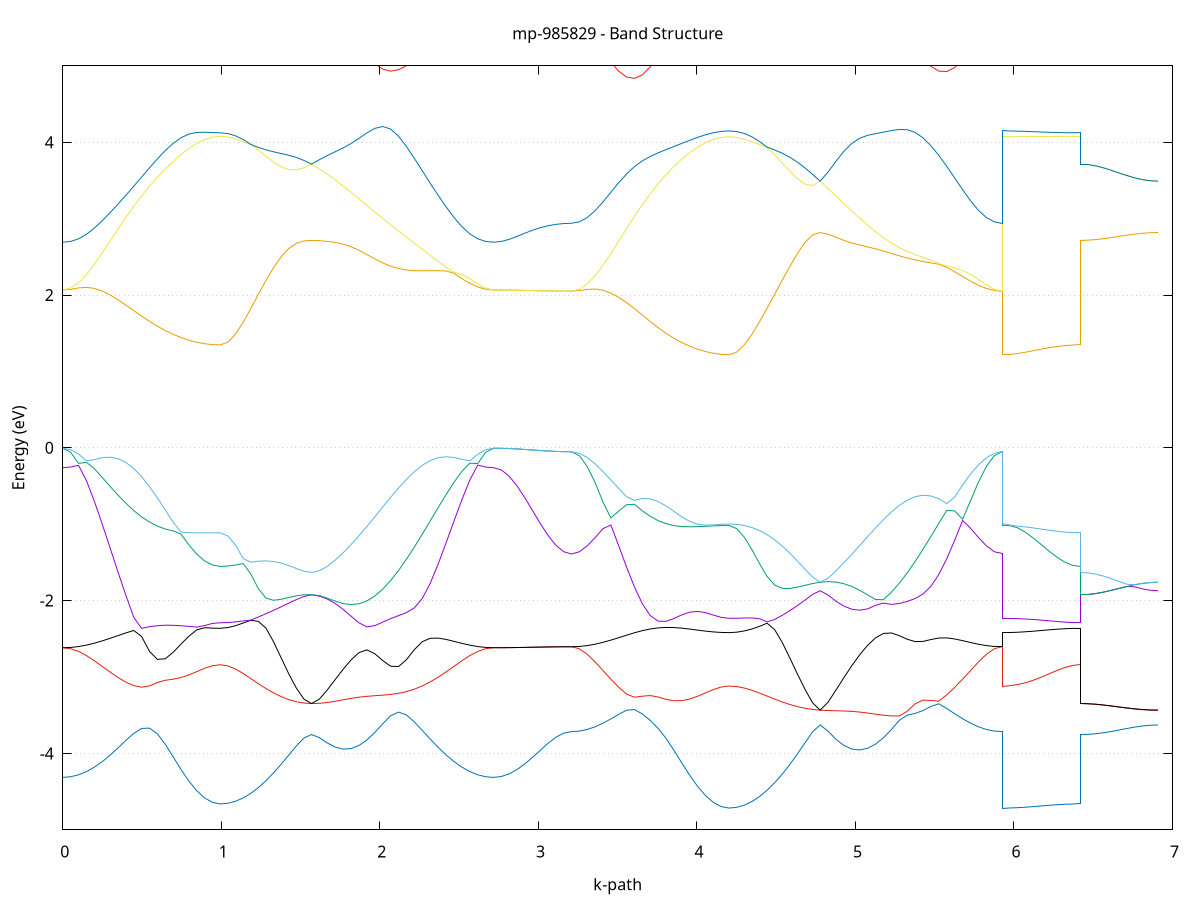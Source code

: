 set title 'mp-985829 - Band Structure'
set xlabel 'k-path'
set ylabel 'Energy (eV)'
set grid y
set yrange [-5:5]
set terminal png size 800,600
set output 'mp-985829_bands_gnuplot.png'
plot '-' using 1:2 with lines notitle, '-' using 1:2 with lines notitle, '-' using 1:2 with lines notitle, '-' using 1:2 with lines notitle, '-' using 1:2 with lines notitle, '-' using 1:2 with lines notitle, '-' using 1:2 with lines notitle, '-' using 1:2 with lines notitle, '-' using 1:2 with lines notitle, '-' using 1:2 with lines notitle, '-' using 1:2 with lines notitle, '-' using 1:2 with lines notitle, '-' using 1:2 with lines notitle, '-' using 1:2 with lines notitle, '-' using 1:2 with lines notitle, '-' using 1:2 with lines notitle, '-' using 1:2 with lines notitle, '-' using 1:2 with lines notitle, '-' using 1:2 with lines notitle, '-' using 1:2 with lines notitle
0.000000 -30.585788
0.049726 -30.585588
0.099453 -30.584888
0.149179 -30.583788
0.198906 -30.582388
0.248632 -30.580588
0.298359 -30.578388
0.348085 -30.576088
0.397812 -30.573588
0.447538 -30.571088
0.497265 -30.570288
0.546991 -30.581288
0.596718 -30.594888
0.646444 -30.607888
0.696171 -30.619988
0.745897 -30.630688
0.795624 -30.639888
0.845350 -30.647188
0.895077 -30.652588
0.944803 -30.655888
0.994530 -30.656988
0.994530 -30.656988
1.042379 -30.656488
1.090228 -30.655088
1.138078 -30.652888
1.185927 -30.649788
1.233776 -30.645788
1.281625 -30.641088
1.329474 -30.635688
1.377324 -30.629588
1.425173 -30.622988
1.473022 -30.615888
1.520871 -30.608288
1.568721 -30.600488
1.568721 -30.600488
1.618650 -30.608188
1.668580 -30.614488
1.718510 -30.619088
1.768440 -30.621788
1.818369 -30.622588
1.868299 -30.621288
1.918229 -30.617888
1.968158 -30.612488
2.018088 -30.605288
2.068018 -30.596288
2.117948 -30.585888
2.167877 -30.574288
2.217807 -30.567788
2.267737 -30.570588
2.317667 -30.573388
2.367596 -30.575988
2.417526 -30.578388
2.467456 -30.580488
2.517385 -30.582388
2.567315 -30.583788
2.617245 -30.584888
2.667175 -30.585588
2.717104 -30.585788
2.717104 -30.585788
2.766259 -30.585788
2.815413 -30.585788
2.864567 -30.585788
2.913721 -30.585788
2.962876 -30.585788
3.012030 -30.585788
3.061184 -30.585788
3.110338 -30.585788
3.159493 -30.585788
3.208647 -30.585788
3.208647 -30.585788
3.258373 -30.585588
3.308100 -30.584988
3.357826 -30.583888
3.407553 -30.582388
3.457279 -30.580588
3.507006 -30.578488
3.556732 -30.576088
3.606459 -30.573588
3.656185 -30.571088
3.705912 -30.570288
3.755638 -30.581288
3.805365 -30.594888
3.855091 -30.607888
3.904818 -30.619988
3.954544 -30.630688
4.004271 -30.639888
4.053997 -30.647188
4.103724 -30.652588
4.153450 -30.655888
4.203177 -30.656888
4.203177 -30.656888
4.251026 -30.656488
4.298875 -30.655088
4.346724 -30.652888
4.394574 -30.649788
4.442423 -30.645788
4.490272 -30.641088
4.538121 -30.635688
4.585971 -30.629588
4.633820 -30.622988
4.681669 -30.615888
4.729518 -30.608288
4.777368 -30.600488
4.777368 -30.600488
4.827297 -30.608188
4.877227 -30.614488
4.927157 -30.619088
4.977086 -30.621788
5.027016 -30.622588
5.076946 -30.621288
5.126876 -30.617888
5.176805 -30.612488
5.226735 -30.605188
5.276665 -30.596288
5.326595 -30.585888
5.376524 -30.574288
5.426454 -30.567888
5.476384 -30.570688
5.526313 -30.573388
5.576243 -30.575988
5.626173 -30.578388
5.676103 -30.580588
5.726032 -30.582388
5.775962 -30.583888
5.825892 -30.584988
5.875821 -30.585588
5.925751 -30.585788
5.925751 -30.656888
5.974905 -30.656988
6.024060 -30.656988
6.073214 -30.656988
6.122368 -30.656988
6.171522 -30.656988
6.220677 -30.656988
6.269831 -30.656988
6.318985 -30.656988
6.368140 -30.656988
6.417294 -30.656988
6.417294 -30.600488
6.466448 -30.600488
6.515602 -30.600488
6.564757 -30.600488
6.613911 -30.600488
6.663065 -30.600488
6.712219 -30.600488
6.761374 -30.600488
6.810528 -30.600488
6.859682 -30.600488
6.908836 -30.600488
e
0.000000 -30.473688
0.049726 -30.474888
0.099453 -30.478288
0.149179 -30.483888
0.198906 -30.491588
0.248632 -30.500988
0.298359 -30.512088
0.348085 -30.524488
0.397812 -30.537788
0.447538 -30.551588
0.497265 -30.563888
0.546991 -30.564288
0.596718 -30.561888
0.646444 -30.559288
0.696171 -30.556988
0.745897 -30.554788
0.795624 -30.552988
0.845350 -30.551588
0.895077 -30.550488
0.944803 -30.549788
0.994530 -30.549588
0.994530 -30.549588
1.042379 -30.549488
1.090228 -30.549288
1.138078 -30.549088
1.185927 -30.548688
1.233776 -30.548188
1.281625 -30.547688
1.329474 -30.553788
1.377324 -30.563388
1.425173 -30.573188
1.473022 -30.582788
1.520871 -30.592088
1.568721 -30.600488
1.568721 -30.600488
1.618650 -30.592088
1.668580 -30.583488
1.718510 -30.574888
1.768440 -30.566388
1.818369 -30.558388
1.868299 -30.552988
1.918229 -30.553188
1.968158 -30.554888
2.018088 -30.557088
2.068018 -30.559588
2.117948 -30.562188
2.167877 -30.564988
2.217807 -30.561888
2.267737 -30.549088
2.317667 -30.536188
2.367596 -30.523588
2.417526 -30.511688
2.467456 -30.500888
2.517385 -30.491588
2.567315 -30.483988
2.617245 -30.478288
2.667175 -30.474888
2.717104 -30.473688
2.717104 -30.473688
2.766259 -30.473688
2.815413 -30.473688
2.864567 -30.473688
2.913721 -30.473688
2.962876 -30.473688
3.012030 -30.473688
3.061184 -30.473688
3.110338 -30.473688
3.159493 -30.473688
3.208647 -30.473688
3.208647 -30.473688
3.258373 -30.474888
3.308100 -30.478288
3.357826 -30.483888
3.407553 -30.491588
3.457279 -30.500988
3.507006 -30.512088
3.556732 -30.524488
3.606459 -30.537788
3.656185 -30.551588
3.705912 -30.563888
3.755638 -30.564288
3.805365 -30.561888
3.855091 -30.559388
3.904818 -30.556988
3.954544 -30.554888
4.004271 -30.553088
4.053997 -30.551588
4.103724 -30.550488
4.153450 -30.549788
4.203177 -30.549588
4.203177 -30.549588
4.251026 -30.549588
4.298875 -30.549388
4.346724 -30.549088
4.394574 -30.548688
4.442423 -30.548188
4.490272 -30.547688
4.538121 -30.553788
4.585971 -30.563388
4.633820 -30.573188
4.681669 -30.582788
4.729518 -30.591988
4.777368 -30.600488
4.777368 -30.600488
4.827297 -30.592088
4.877227 -30.583488
4.927157 -30.574888
4.977086 -30.566388
5.027016 -30.558288
5.076946 -30.552988
5.126876 -30.553188
5.176805 -30.554888
5.226735 -30.557088
5.276665 -30.559588
5.326595 -30.562288
5.376524 -30.564988
5.426454 -30.561888
5.476384 -30.549088
5.526313 -30.536188
5.576243 -30.523588
5.626173 -30.511688
5.676103 -30.500888
5.726032 -30.491588
5.775962 -30.483988
5.825892 -30.478288
5.875821 -30.474888
5.925751 -30.473688
5.925751 -30.549588
5.974905 -30.549588
6.024060 -30.549588
6.073214 -30.549588
6.122368 -30.549588
6.171522 -30.549588
6.220677 -30.549588
6.269831 -30.549588
6.318985 -30.549588
6.368140 -30.549588
6.417294 -30.549588
6.417294 -30.600488
6.466448 -30.600488
6.515602 -30.600488
6.564757 -30.600488
6.613911 -30.600488
6.663065 -30.600488
6.712219 -30.600488
6.761374 -30.600488
6.810528 -30.600488
6.859682 -30.600488
6.908836 -30.600488
e
0.000000 -30.473688
0.049726 -30.473988
0.099453 -30.474788
0.149179 -30.475988
0.198906 -30.477688
0.248632 -30.479888
0.298359 -30.482388
0.348085 -30.485188
0.397812 -30.488188
0.447538 -30.491388
0.497265 -30.494688
0.546991 -30.497888
0.596718 -30.501088
0.646444 -30.504188
0.696171 -30.506888
0.745897 -30.509388
0.795624 -30.511488
0.845350 -30.513288
0.895077 -30.514488
0.944803 -30.515288
0.994530 -30.515488
0.994530 -30.515488
1.042379 -30.516388
1.090228 -30.519088
1.138078 -30.523388
1.185927 -30.529188
1.233776 -30.536388
1.281625 -30.544688
1.329474 -30.547188
1.377324 -30.546588
1.425173 -30.546188
1.473022 -30.545788
1.520871 -30.545588
1.568721 -30.545488
1.568721 -30.545488
1.618650 -30.545588
1.668580 -30.545888
1.718510 -30.546488
1.768440 -30.547188
1.818369 -30.547988
1.868299 -30.546488
1.918229 -30.539988
1.968158 -30.532588
2.018088 -30.525188
2.068018 -30.518288
2.117948 -30.511788
2.167877 -30.505688
2.217807 -30.500188
2.267737 -30.495088
2.317667 -30.490588
2.367596 -30.486588
2.417526 -30.483188
2.467456 -30.480288
2.517385 -30.477888
2.567315 -30.476088
2.617245 -30.474788
2.667175 -30.473988
2.717104 -30.473688
2.717104 -30.473688
2.766259 -30.473688
2.815413 -30.473688
2.864567 -30.473688
2.913721 -30.473688
2.962876 -30.473688
3.012030 -30.473688
3.061184 -30.473688
3.110338 -30.473688
3.159493 -30.473688
3.208647 -30.473688
3.208647 -30.473688
3.258373 -30.473988
3.308100 -30.474788
3.357826 -30.475988
3.407553 -30.477688
3.457279 -30.479888
3.507006 -30.482388
3.556732 -30.485188
3.606459 -30.488188
3.656185 -30.491388
3.705912 -30.494688
3.755638 -30.497888
3.805365 -30.501088
3.855091 -30.504188
3.904818 -30.506888
3.954544 -30.509388
4.004271 -30.511488
4.053997 -30.513288
4.103724 -30.514488
4.153450 -30.515288
4.203177 -30.515488
4.203177 -30.515488
4.251026 -30.516388
4.298875 -30.519088
4.346724 -30.523388
4.394574 -30.529188
4.442423 -30.536388
4.490272 -30.544688
4.538121 -30.547188
4.585971 -30.546688
4.633820 -30.546188
4.681669 -30.545788
4.729518 -30.545588
4.777368 -30.545488
4.777368 -30.545488
4.827297 -30.545588
4.877227 -30.545888
4.927157 -30.546488
4.977086 -30.547288
5.027016 -30.547988
5.076946 -30.546488
5.126876 -30.539988
5.176805 -30.532488
5.226735 -30.525188
5.276665 -30.518288
5.326595 -30.511788
5.376524 -30.505688
5.426454 -30.500188
5.476384 -30.495088
5.526313 -30.490588
5.576243 -30.486588
5.626173 -30.483188
5.676103 -30.480288
5.726032 -30.477888
5.775962 -30.476088
5.825892 -30.474788
5.875821 -30.473988
5.925751 -30.473688
5.925751 -30.515488
5.974905 -30.515488
6.024060 -30.515488
6.073214 -30.515488
6.122368 -30.515488
6.171522 -30.515488
6.220677 -30.515488
6.269831 -30.515488
6.318985 -30.515488
6.368140 -30.515488
6.417294 -30.515488
6.417294 -30.545488
6.466448 -30.545488
6.515602 -30.545488
6.564757 -30.545488
6.613911 -30.545488
6.663065 -30.545488
6.712219 -30.545488
6.761374 -30.545488
6.810528 -30.545488
6.859682 -30.545488
6.908836 -30.545488
e
0.000000 -12.822488
0.049726 -12.815288
0.099453 -12.793888
0.149179 -12.758588
0.198906 -12.709988
0.248632 -12.648788
0.298359 -12.576288
0.348085 -12.493588
0.397812 -12.402588
0.447538 -12.305088
0.497265 -12.203688
0.546991 -12.101288
0.596718 -12.001688
0.646444 -11.909288
0.696171 -11.829188
0.745897 -11.765688
0.795624 -11.720588
0.845350 -11.691788
0.895077 -11.675188
0.944803 -11.666788
0.994530 -11.664188
0.994530 -11.664188
1.042379 -11.660488
1.090228 -11.649288
1.138078 -11.631288
1.185927 -11.606888
1.233776 -11.577288
1.281625 -11.543688
1.329474 -11.507588
1.377324 -11.470688
1.425173 -11.434988
1.473022 -11.402688
1.520871 -11.375788
1.568721 -11.356488
1.568721 -11.356488
1.618650 -11.371288
1.668580 -11.384788
1.718510 -11.396488
1.768440 -11.406088
1.818369 -11.446088
1.868299 -11.508088
1.918229 -11.583388
1.968158 -11.670188
2.018088 -11.766388
2.068018 -11.869388
2.117948 -11.976588
2.167877 -12.085388
2.217807 -12.193488
2.267737 -12.298388
2.317667 -12.397988
2.367596 -12.490488
2.417526 -12.574088
2.467456 -12.647388
2.517385 -12.709088
2.567315 -12.758088
2.617245 -12.793688
2.667175 -12.815288
2.717104 -12.822488
2.717104 -12.822488
2.766259 -12.820488
2.815413 -12.814688
2.864567 -12.805588
2.913721 -12.793688
2.962876 -12.780288
3.012030 -12.766388
3.061184 -12.753488
3.110338 -12.742988
3.159493 -12.736088
3.208647 -12.733688
3.208647 -12.733688
3.258373 -12.726588
3.308100 -12.705288
3.357826 -12.670188
3.407553 -12.621888
3.457279 -12.561188
3.507006 -12.489388
3.556732 -12.407888
3.606459 -12.318388
3.656185 -12.223288
3.705912 -12.125488
3.755638 -12.028688
3.805365 -11.937788
3.855091 -11.858588
3.904818 -11.796288
3.954544 -11.753088
4.004271 -11.725888
4.053997 -11.710088
4.103724 -11.701288
4.153450 -11.696988
4.203177 -11.695688
4.203177 -11.695688
4.251026 -11.691688
4.298875 -11.680188
4.346724 -11.661288
4.394574 -11.635788
4.442423 -11.604688
4.490272 -11.569088
4.538121 -11.530488
4.585971 -11.490488
4.633820 -11.451088
4.681669 -11.414288
4.729518 -11.382188
4.777368 -11.357088
4.777368 -11.357088
4.827297 -11.378488
4.877227 -11.398888
4.927157 -11.417788
4.977086 -11.434888
5.027016 -11.449988
5.076946 -11.462888
5.126876 -11.530788
5.176805 -11.610988
5.226735 -11.701288
5.276665 -11.799188
5.326595 -11.902188
5.376524 -12.007588
5.426454 -12.112788
5.476384 -12.215488
5.526313 -12.313388
5.576243 -12.404588
5.626173 -12.487188
5.676103 -12.559788
5.726032 -12.620888
5.775962 -12.669588
5.825892 -12.704988
5.875821 -12.726488
5.925751 -12.733688
5.925751 -11.695688
5.974905 -11.694888
6.024060 -11.692888
6.073214 -11.689588
6.122368 -11.685388
6.171522 -11.680588
6.220677 -11.675688
6.269831 -11.671188
6.318985 -11.667488
6.368140 -11.665088
6.417294 -11.664188
6.417294 -11.356488
6.466448 -11.356488
6.515602 -11.356588
6.564757 -11.356588
6.613911 -11.356688
6.663065 -11.356788
6.712219 -11.356888
6.761374 -11.356988
6.810528 -11.357088
6.859682 -11.357088
6.908836 -11.357088
e
0.000000 -11.327688
0.049726 -11.328488
0.099453 -11.330988
0.149179 -11.335088
0.198906 -11.340588
0.248632 -11.347388
0.298359 -11.355188
0.348085 -11.363688
0.397812 -11.372388
0.447538 -11.380688
0.497265 -11.387788
0.546991 -11.392588
0.596718 -11.393588
0.646444 -11.388688
0.696171 -11.375588
0.745897 -11.352688
0.795624 -11.321488
0.845350 -11.286888
0.895077 -11.255988
0.944803 -11.234788
0.994530 -11.227388
0.994530 -11.227388
1.042379 -11.228488
1.090228 -11.232088
1.138078 -11.237988
1.185927 -11.245988
1.233776 -11.255888
1.281625 -11.267688
1.329474 -11.280888
1.377324 -11.295288
1.425173 -11.310388
1.473022 -11.325888
1.520871 -11.341388
1.568721 -11.356488
1.568721 -11.356488
1.618650 -11.346788
1.668580 -11.349688
1.718510 -11.366788
1.768440 -11.398888
1.818369 -11.413488
1.868299 -11.418488
1.918229 -11.420888
1.968158 -11.420888
2.018088 -11.418688
2.068018 -11.414388
2.117948 -11.408288
2.167877 -11.400788
2.217807 -11.392188
2.267737 -11.382988
2.317667 -11.373588
2.367596 -11.364288
2.417526 -11.355488
2.467456 -11.347588
2.517385 -11.340688
2.567315 -11.335088
2.617245 -11.330988
2.667175 -11.328488
2.717104 -11.327688
2.717104 -11.327688
2.766259 -11.331288
2.815413 -11.341888
2.864567 -11.358388
2.913721 -11.379488
2.962876 -11.403088
3.012030 -11.426988
3.061184 -11.448988
3.110338 -11.466588
3.159493 -11.477988
3.208647 -11.481988
3.208647 -11.481988
3.258373 -11.482188
3.308100 -11.482888
3.357826 -11.484088
3.407553 -11.485588
3.457279 -11.487288
3.507006 -11.489188
3.556732 -11.490788
3.606459 -11.491788
3.656185 -11.491588
3.705912 -11.488888
3.755638 -11.482088
3.805365 -11.468788
3.855091 -11.445688
3.904818 -11.410088
3.954544 -11.363188
4.004271 -11.310788
4.053997 -11.260888
4.103724 -11.220388
4.153450 -11.194188
4.203177 -11.185188
4.203177 -11.185188
4.251026 -11.186688
4.298875 -11.191288
4.346724 -11.198888
4.394574 -11.209188
4.442423 -11.222188
4.490272 -11.237488
4.538121 -11.254788
4.585971 -11.273688
4.633820 -11.293788
4.681669 -11.314688
4.729518 -11.335988
4.777368 -11.357088
4.777368 -11.357088
4.827297 -11.340588
4.877227 -11.336088
4.927157 -11.345288
4.977086 -11.369288
5.027016 -11.408488
5.076946 -11.462688
5.126876 -11.473488
5.176805 -11.481788
5.226735 -11.488088
5.276665 -11.492388
5.326595 -11.494988
5.376524 -11.496088
5.426454 -11.495988
5.476384 -11.494988
5.526313 -11.493488
5.576243 -11.491488
5.626173 -11.489488
5.676103 -11.487388
5.726032 -11.485588
5.775962 -11.484088
5.825892 -11.482888
5.875821 -11.482188
5.925751 -11.481988
5.925751 -11.185188
5.974905 -11.186088
6.024060 -11.188988
6.073214 -11.193388
6.122368 -11.199188
6.171522 -11.205588
6.220677 -11.212188
6.269831 -11.218188
6.318985 -11.223088
6.368140 -11.226288
6.417294 -11.227388
6.417294 -11.356488
6.466448 -11.356488
6.515602 -11.356588
6.564757 -11.356588
6.613911 -11.356688
6.663065 -11.356788
6.712219 -11.356888
6.761374 -11.356988
6.810528 -11.356988
6.859682 -11.357088
6.908836 -11.357088
e
0.000000 -4.314588
0.049726 -4.305988
0.099453 -4.280588
0.149179 -4.238688
0.198906 -4.180988
0.248632 -4.108688
0.298359 -4.023688
0.348085 -3.929088
0.397812 -3.830288
0.447538 -3.737988
0.497265 -3.673388
0.546991 -3.669088
0.596718 -3.743888
0.646444 -3.880288
0.696171 -4.045188
0.745897 -4.211688
0.795624 -4.363088
0.845350 -4.489288
0.895077 -4.583688
0.944803 -4.641888
0.994530 -4.661588
0.994530 -4.661588
1.042379 -4.652788
1.090228 -4.626488
1.138078 -4.582988
1.185927 -4.522988
1.233776 -4.447488
1.281625 -4.357588
1.329474 -4.255088
1.377324 -4.142288
1.425173 -4.022688
1.473022 -3.902888
1.520871 -3.799388
1.568721 -3.753588
1.568721 -3.753588
1.618650 -3.793988
1.668580 -3.863588
1.718510 -3.918288
1.768440 -3.944088
1.818369 -3.936888
1.868299 -3.896188
1.918229 -3.824288
1.968158 -3.726288
2.018088 -3.612888
2.068018 -3.508188
2.117948 -3.459688
2.167877 -3.497288
2.217807 -3.588988
2.267737 -3.699588
2.317667 -3.812688
2.367596 -3.920688
2.417526 -4.019488
2.467456 -4.106488
2.517385 -4.179788
2.567315 -4.238088
2.617245 -4.280388
2.667175 -4.305988
2.717104 -4.314588
2.717104 -4.314588
2.766259 -4.302788
2.815413 -4.268188
2.864567 -4.212588
2.913721 -4.139088
2.962876 -4.052388
3.012030 -3.959088
3.061184 -3.867688
3.110338 -3.788988
3.159493 -3.734888
3.208647 -3.715588
3.208647 -3.715588
3.258373 -3.708388
3.308100 -3.686988
3.357826 -3.652088
3.407553 -3.605188
3.457279 -3.548788
3.507006 -3.487888
3.556732 -3.434688
3.606459 -3.426488
3.656185 -3.483888
3.705912 -3.568188
3.755638 -3.672588
3.805365 -3.803888
3.855091 -3.959588
3.904818 -4.125588
3.954544 -4.286788
4.004271 -4.431588
4.053997 -4.551788
4.103724 -4.641588
4.153450 -4.697088
4.203177 -4.715788
4.203177 -4.715788
4.251026 -4.706288
4.298875 -4.677788
4.346724 -4.630688
4.394574 -4.565588
4.442423 -4.483288
4.490272 -4.384688
4.538121 -4.271288
4.585971 -4.144788
4.633820 -4.007288
4.681669 -3.862188
4.729518 -3.717788
4.777368 -3.627788
4.777368 -3.627788
4.827297 -3.709088
4.877227 -3.815588
4.927157 -3.895888
4.977086 -3.942988
5.027016 -3.955388
5.076946 -3.933288
5.126876 -3.878688
5.176805 -3.795088
5.226735 -3.688288
5.276665 -3.567688
5.326595 -3.499888
5.376524 -3.476488
5.426454 -3.438588
5.476384 -3.385188
5.526313 -3.350788
5.576243 -3.413188
5.626173 -3.480888
5.676103 -3.546088
5.726032 -3.603988
5.775962 -3.651488
5.825892 -3.686688
5.875821 -3.708288
5.925751 -3.715588
5.925751 -4.715788
5.974905 -4.714388
6.024060 -4.710488
6.073214 -4.704288
6.122368 -4.696588
6.171522 -4.688188
6.220677 -4.679888
6.269831 -4.672488
6.318985 -4.666588
6.368140 -4.662888
6.417294 -4.661588
6.417294 -3.753588
6.466448 -3.750788
6.515602 -3.742588
6.564757 -3.729688
6.613911 -3.712988
6.663065 -3.693888
6.712219 -3.674288
6.761374 -3.655988
6.810528 -3.641088
6.859682 -3.631288
6.908836 -3.627788
e
0.000000 -2.616988
0.049726 -2.629488
0.099453 -2.665288
0.149179 -2.719888
0.198906 -2.787288
0.248632 -2.861088
0.298359 -2.935688
0.348085 -3.005888
0.397812 -3.067088
0.447538 -3.112988
0.497265 -3.133388
0.546991 -3.115988
0.596718 -3.071988
0.646444 -3.042788
0.696171 -3.029088
0.745897 -3.007088
0.795624 -2.972288
0.845350 -2.929288
0.895077 -2.885888
0.944803 -2.852488
0.994530 -2.839788
0.994530 -2.839788
1.042379 -2.855088
1.090228 -2.896488
1.138078 -2.954488
1.185927 -3.020188
1.233776 -3.087288
1.281625 -3.150988
1.329474 -3.208288
1.377324 -3.256988
1.425173 -3.295588
1.473022 -3.323588
1.520871 -3.340788
1.568721 -3.347688
1.568721 -3.347688
1.618650 -3.344988
1.668580 -3.334088
1.718510 -3.317488
1.768440 -3.298388
1.818369 -3.279888
1.868299 -3.264388
1.918229 -3.253088
1.968158 -3.244988
2.018088 -3.237888
2.068018 -3.228488
2.117948 -3.213788
2.167877 -3.191288
2.217807 -3.159388
2.267737 -3.116988
2.317667 -3.064288
2.367596 -3.002388
2.417526 -2.933188
2.467456 -2.859888
2.517385 -2.787088
2.567315 -2.720088
2.617245 -2.665588
2.667175 -2.629588
2.717104 -2.616988
2.717104 -2.616988
2.766259 -2.616688
2.815413 -2.615788
2.864567 -2.614288
2.913721 -2.612488
2.962876 -2.610488
3.012030 -2.608488
3.061184 -2.606688
3.110338 -2.605188
3.159493 -2.604288
3.208647 -2.603988
3.208647 -2.603988
3.258373 -2.630588
3.308100 -2.702488
3.357826 -2.802388
3.407553 -2.914888
3.457279 -3.028588
3.507006 -3.135388
3.556732 -3.224088
3.606459 -3.264788
3.656185 -3.251188
3.705912 -3.242988
3.755638 -3.261988
3.805365 -3.292488
3.855091 -3.311388
3.904818 -3.309588
3.954544 -3.288288
4.004271 -3.252388
4.053997 -3.208288
4.103724 -3.164388
4.153450 -3.131188
4.203177 -3.118588
4.203177 -3.118588
4.251026 -3.125288
4.298875 -3.144588
4.346724 -3.173888
4.394574 -3.209888
4.442423 -3.249288
4.490272 -3.289088
4.538121 -3.326488
4.585971 -3.359788
4.633820 -3.387488
4.681669 -3.408988
4.729518 -3.424288
4.777368 -3.433888
4.777368 -3.433888
4.827297 -3.439288
4.877227 -3.442188
4.927157 -3.444888
4.977086 -3.449988
5.027016 -3.458988
5.076946 -3.471788
5.126876 -3.486588
5.176805 -3.500188
5.226735 -3.509188
5.276665 -3.509988
5.326595 -3.447788
5.376524 -3.351188
5.426454 -3.302088
5.476384 -3.307188
5.526313 -3.316388
5.576243 -3.232788
5.626173 -3.135988
5.676103 -3.028688
5.726032 -2.915488
5.775962 -2.803188
5.825892 -2.703088
5.875821 -2.630788
5.925751 -2.603988
5.925751 -3.118588
5.974905 -3.113588
6.024060 -3.098788
6.073214 -3.074588
6.122368 -3.042088
6.171522 -3.002788
6.220677 -2.959288
6.269831 -2.915488
6.318985 -2.876788
6.368140 -2.849588
6.417294 -2.839788
6.417294 -3.347688
6.466448 -3.349988
6.515602 -3.356588
6.564757 -3.366788
6.613911 -3.379288
6.663065 -3.392688
6.712219 -3.405788
6.761374 -3.417388
6.810528 -3.426288
6.859682 -3.431988
6.908836 -3.433888
e
0.000000 -2.616988
0.049726 -2.613088
0.099453 -2.601488
0.149179 -2.582688
0.198906 -2.557688
0.248632 -2.527488
0.298359 -2.493788
0.348085 -2.458388
0.397812 -2.423288
0.447538 -2.390788
0.497265 -2.470188
0.546991 -2.664288
0.596718 -2.769288
0.646444 -2.761888
0.696171 -2.676788
0.745897 -2.568988
0.795624 -2.466088
0.845350 -2.382588
0.895077 -2.355088
0.944803 -2.360488
0.994530 -2.362388
0.994530 -2.362388
1.042379 -2.352788
1.090228 -2.327688
1.138078 -2.293488
1.185927 -2.257388
1.233776 -2.272088
1.281625 -2.360588
1.329474 -2.538688
1.377324 -2.749488
1.425173 -2.957388
1.473022 -3.144388
1.520871 -3.289088
1.568721 -3.347688
1.568721 -3.347688
1.618650 -3.288988
1.668580 -3.168988
1.718510 -3.033188
1.768440 -2.898988
1.818369 -2.776688
1.868299 -2.681188
1.918229 -2.645188
1.968158 -2.695288
2.018088 -2.784988
2.068018 -2.859088
2.117948 -2.863288
2.167877 -2.773388
2.217807 -2.641488
2.267737 -2.537788
2.317667 -2.493288
2.367596 -2.490688
2.417526 -2.508088
2.467456 -2.533288
2.517385 -2.559588
2.567315 -2.583188
2.617245 -2.601488
2.667175 -2.612988
2.717104 -2.616988
2.717104 -2.616988
2.766259 -2.616688
2.815413 -2.615688
2.864567 -2.614288
2.913721 -2.612488
2.962876 -2.610488
3.012030 -2.608488
3.061184 -2.606688
3.110338 -2.605188
3.159493 -2.604288
3.208647 -2.603888
3.208647 -2.603888
3.258373 -2.600088
3.308100 -2.588788
3.357826 -2.570488
3.407553 -2.546188
3.457279 -2.517288
3.507006 -2.485388
3.556732 -2.452488
3.606459 -2.420988
3.656185 -2.393188
3.705912 -2.371388
3.755638 -2.357088
3.805365 -2.350988
3.855091 -2.352788
3.904818 -2.360688
3.954544 -2.372588
4.004271 -2.386188
4.053997 -2.399188
4.103724 -2.409788
4.153450 -2.416688
4.203177 -2.419088
4.203177 -2.419088
4.251026 -2.413488
4.298875 -2.397288
4.346724 -2.371488
4.394574 -2.337288
4.442423 -2.295688
4.490272 -2.379988
4.538121 -2.547488
4.585971 -2.749888
4.633820 -2.959588
4.681669 -3.160288
4.729518 -3.337488
4.777368 -3.433888
4.777368 -3.433888
4.827297 -3.329988
4.877227 -3.170488
4.927157 -3.007988
4.977086 -2.852188
5.027016 -2.708988
5.076946 -2.584688
5.126876 -2.487488
5.176805 -2.429888
5.226735 -2.423688
5.276665 -2.458888
5.326595 -2.505788
5.376524 -2.536288
5.426454 -2.534188
5.476384 -2.509588
5.526313 -2.489688
5.576243 -2.488188
5.626173 -2.502088
5.676103 -2.524188
5.726032 -2.548588
5.775962 -2.571088
5.825892 -2.588788
5.875821 -2.600088
5.925751 -2.603888
5.925751 -2.419088
5.974905 -2.417788
6.024060 -2.413988
6.073214 -2.407988
6.122368 -2.400288
6.171522 -2.391688
6.220677 -2.382788
6.269831 -2.374688
6.318985 -2.368088
6.368140 -2.363788
6.417294 -2.362388
6.417294 -3.347688
6.466448 -3.349988
6.515602 -3.356588
6.564757 -3.366788
6.613911 -3.379288
6.663065 -3.392688
6.712219 -3.405788
6.761374 -3.417388
6.810528 -3.426288
6.859682 -3.431988
6.908836 -3.433888
e
0.000000 -0.260588
0.049726 -0.251388
0.099453 -0.228988
0.149179 -0.429488
0.198906 -0.699088
0.248632 -0.997388
0.298359 -1.309688
0.348085 -1.624388
0.397812 -1.930988
0.447538 -2.218088
0.497265 -2.363088
0.546991 -2.341888
0.596718 -2.328288
0.646444 -2.322388
0.696171 -2.323288
0.745897 -2.329188
0.795624 -2.337788
0.845350 -2.347088
0.895077 -2.326488
0.944803 -2.297988
0.994530 -2.290088
0.994530 -2.290088
1.042379 -2.286988
1.090228 -2.278188
1.138078 -2.266088
1.185927 -2.254988
1.233776 -2.214288
1.281625 -2.171788
1.329474 -2.127488
1.377324 -2.081288
1.425173 -2.033688
1.473022 -1.986688
1.520871 -1.946088
1.568721 -1.923988
1.568721 -1.923988
1.618650 -1.941588
1.668580 -1.979588
1.718510 -2.037988
1.768440 -2.114688
1.818369 -2.203688
1.868299 -2.291288
1.918229 -2.342988
1.968158 -2.327788
2.018088 -2.281588
2.068018 -2.235888
2.117948 -2.196588
2.167877 -2.156788
2.217807 -2.094488
2.267737 -1.972288
2.317667 -1.773688
2.367596 -1.522688
2.417526 -1.245688
2.467456 -0.960288
2.517385 -0.680588
2.567315 -0.422488
2.617245 -0.225988
2.667175 -0.251288
2.717104 -0.260588
2.717104 -0.260588
2.766259 -0.289188
2.815413 -0.370888
2.864567 -0.495788
2.913721 -0.650388
2.962876 -0.820188
3.012030 -0.990788
3.061184 -1.147488
3.110338 -1.275288
3.159493 -1.359888
3.208647 -1.389588
3.208647 -1.389588
3.258373 -1.360788
3.308100 -1.283188
3.357826 -1.175688
3.407553 -1.057488
3.457279 -1.010188
3.507006 -1.283488
3.556732 -1.563888
3.606459 -1.823488
3.656185 -2.042088
3.705912 -2.195688
3.755638 -2.268688
3.805365 -2.271488
3.855091 -2.234288
3.904818 -2.186788
3.954544 -2.151288
4.004271 -2.140888
4.053997 -2.157088
4.103724 -2.189288
4.153450 -2.219688
4.203177 -2.231988
4.203177 -2.231988
4.251026 -2.230688
4.298875 -2.227788
4.346724 -2.226888
4.394574 -2.236988
4.442423 -2.278088
4.490272 -2.247388
4.538121 -2.192788
4.585971 -2.131988
4.633820 -2.065388
4.681669 -1.993588
4.729518 -1.919588
4.777368 -1.870288
4.777368 -1.870288
4.827297 -1.927688
4.877227 -2.007788
4.927157 -2.072288
4.977086 -2.112888
5.027016 -2.125488
5.076946 -2.108188
5.126876 -2.061688
5.176805 -2.032588
5.226735 -2.049788
5.276665 -2.037788
5.326595 -2.010788
5.376524 -1.972688
5.426454 -1.913088
5.476384 -1.812388
5.526313 -1.656588
5.576243 -1.450188
5.626173 -1.209388
5.676103 -0.951388
5.726032 -1.053088
5.775962 -1.173888
5.825892 -1.282388
5.875821 -1.360588
5.925751 -1.389588
5.925751 -2.231988
5.974905 -2.233088
6.024060 -2.236088
6.073214 -2.240988
6.122368 -2.247488
6.171522 -2.255188
6.220677 -2.263888
6.269831 -2.272988
6.318985 -2.281388
6.368140 -2.287688
6.417294 -2.290088
6.417294 -1.923988
6.466448 -1.919788
6.515602 -1.907688
6.564757 -1.888988
6.613911 -1.865688
6.663065 -1.840188
6.712219 -1.814988
6.761374 -1.819488
6.810528 -1.846588
6.859682 -1.864188
6.908836 -1.870288
e
0.000000 -0.005088
0.049726 -0.058088
0.099453 -0.203888
0.149179 -0.189588
0.198906 -0.273088
0.248632 -0.387588
0.298359 -0.504688
0.348085 -0.618688
0.397812 -0.725388
0.447538 -0.821388
0.497265 -0.904188
0.546991 -0.972188
0.596718 -1.024988
0.646444 -1.063088
0.696171 -1.088288
0.745897 -1.129088
0.795624 -1.271688
0.845350 -1.392088
0.895077 -1.481488
0.944803 -1.534888
0.994530 -1.552288
0.994530 -1.552288
1.042379 -1.547288
1.090228 -1.533888
1.138078 -1.515488
1.185927 -1.651688
1.233776 -1.844388
1.281625 -1.966688
1.329474 -1.995588
1.377324 -1.982588
1.425173 -1.959088
1.473022 -1.937388
1.520871 -1.924088
1.568721 -1.923888
1.568721 -1.923888
1.618650 -1.933288
1.668580 -1.967488
1.718510 -2.007288
1.768440 -2.038388
1.818369 -2.051788
1.868299 -2.041588
1.918229 -2.004488
1.968158 -1.940188
2.018088 -1.850088
2.068018 -1.737388
2.117948 -1.605388
2.167877 -1.457688
2.217807 -1.297988
2.267737 -1.129688
2.317667 -0.956588
2.367596 -0.782788
2.417526 -0.612988
2.467456 -0.452388
2.517385 -0.307588
2.567315 -0.201288
2.617245 -0.206388
2.667175 -0.058388
2.717104 -0.005088
2.717104 -0.005088
2.766259 -0.006188
2.815413 -0.009488
2.864567 -0.014688
2.913721 -0.021188
2.962876 -0.028388
3.012030 -0.035488
3.061184 -0.041888
3.110338 -0.046988
3.159493 -0.050288
3.208647 -0.051388
3.208647 -0.051388
3.258373 -0.102288
3.308100 -0.244788
3.357826 -0.455588
3.407553 -0.709088
3.457279 -0.917988
3.507006 -0.827388
3.556732 -0.744588
3.606459 -0.739188
3.656185 -0.825688
3.705912 -0.897388
3.755638 -0.953088
3.805365 -0.992788
3.855091 -1.017688
3.904818 -1.030388
3.954544 -1.033988
4.004271 -1.031888
4.053997 -1.026988
4.103724 -1.021688
4.153450 -1.017888
4.203177 -1.016488
4.203177 -1.016488
4.251026 -1.057188
4.298875 -1.169988
4.346724 -1.332188
4.394574 -1.515088
4.442423 -1.683088
4.490272 -1.795288
4.538121 -1.839488
4.585971 -1.840988
4.633820 -1.823488
4.681669 -1.799588
4.729518 -1.776588
4.777368 -1.759388
4.777368 -1.759388
4.827297 -1.751688
4.877227 -1.757388
4.927157 -1.778488
4.977086 -1.814988
5.027016 -1.865188
5.076946 -1.924888
5.126876 -1.985488
5.176805 -1.987988
5.226735 -1.890488
5.276665 -1.772288
5.326595 -1.636988
5.376524 -1.487488
5.426454 -1.327188
5.476384 -1.159288
5.526313 -0.987388
5.576243 -0.817488
5.626173 -0.826188
5.676103 -0.933688
5.726032 -0.692388
5.775962 -0.449488
5.825892 -0.244088
5.875821 -0.102588
5.925751 -0.051388
5.925751 -1.016488
5.974905 -1.018688
6.024060 -1.047988
6.073214 -1.106988
6.122368 -1.181788
6.171522 -1.265588
6.220677 -1.350988
6.269831 -1.430088
6.318985 -1.494788
6.368140 -1.537388
6.417294 -1.552288
6.417294 -1.923888
6.466448 -1.919788
6.515602 -1.907688
6.564757 -1.888988
6.613911 -1.865688
6.663065 -1.840188
6.712219 -1.814988
6.761374 -1.792388
6.810528 -1.774588
6.859682 -1.763288
6.908836 -1.759388
e
0.000000 -0.005088
0.049726 -0.025288
0.099453 -0.082488
0.149179 -0.168388
0.198906 -0.154288
0.248632 -0.128788
0.298359 -0.122288
0.348085 -0.141688
0.397812 -0.190788
0.447538 -0.270088
0.497265 -0.377288
0.546991 -0.507588
0.596718 -0.654988
0.646444 -0.812588
0.696171 -0.973188
0.745897 -1.103188
0.795624 -1.110488
0.845350 -1.113088
0.895077 -1.113288
0.944803 -1.112688
0.994530 -1.112388
0.994530 -1.112388
1.042379 -1.155588
1.090228 -1.275688
1.138078 -1.450188
1.185927 -1.497088
1.233776 -1.483688
1.281625 -1.479688
1.329474 -1.487788
1.377324 -1.508588
1.425173 -1.540588
1.473022 -1.579088
1.520871 -1.614888
1.568721 -1.631188
1.568721 -1.631188
1.618650 -1.609788
1.668580 -1.551488
1.718510 -1.469888
1.768440 -1.373488
1.818369 -1.266388
1.868299 -1.150888
1.918229 -1.029088
1.968158 -0.902888
2.018088 -0.774988
2.068018 -0.648088
2.117948 -0.525788
2.167877 -0.412188
2.217807 -0.311688
2.267737 -0.228688
2.317667 -0.167088
2.367596 -0.129588
2.417526 -0.116588
2.467456 -0.125788
2.517385 -0.151488
2.567315 -0.169588
2.617245 -0.085188
2.667175 -0.025588
2.717104 -0.005088
2.717104 -0.005088
2.766259 -0.006188
2.815413 -0.009488
2.864567 -0.014688
2.913721 -0.021188
2.962876 -0.028288
3.012030 -0.035488
3.061184 -0.041888
3.110338 -0.046988
3.159493 -0.050288
3.208647 -0.051388
3.208647 -0.051388
3.258373 -0.070988
3.308100 -0.126588
3.357826 -0.209888
3.407553 -0.311088
3.457279 -0.421288
3.507006 -0.532988
3.556732 -0.640488
3.606459 -0.688188
3.656185 -0.662588
3.705912 -0.668488
3.755638 -0.703288
3.805365 -0.760988
3.855091 -0.831888
3.904818 -0.903588
3.954544 -0.962988
4.004271 -0.999988
4.053997 -1.012888
4.103724 -1.009288
4.153450 -1.000888
4.203177 -0.996988
4.203177 -0.996988
4.251026 -1.001788
4.298875 -1.016788
4.346724 -1.043088
4.394574 -1.082388
4.442423 -1.135888
4.490272 -1.203888
4.538121 -1.285788
4.585971 -1.379288
4.633820 -1.481388
4.681669 -1.587588
4.729518 -1.690688
4.777368 -1.759388
4.777368 -1.759388
4.827297 -1.706788
4.877227 -1.610688
4.927157 -1.504788
4.977086 -1.393288
5.027016 -1.278588
5.076946 -1.162788
5.126876 -1.048788
5.176805 -0.939788
5.226735 -0.839888
5.276665 -0.753388
5.326595 -0.685188
5.376524 -0.639688
5.426454 -0.620488
5.476384 -0.629788
5.526313 -0.667888
5.576243 -0.731188
5.626173 -0.644088
5.676103 -0.486388
5.726032 -0.343488
5.775962 -0.222388
5.825892 -0.129688
5.875821 -0.071388
5.925751 -0.051388
5.925751 -0.996988
5.974905 -1.010088
6.024060 -1.025388
6.073214 -1.035788
6.122368 -1.048888
6.171522 -1.063688
6.220677 -1.078488
6.269831 -1.092088
6.318985 -1.102988
6.368140 -1.109988
6.417294 -1.112388
6.417294 -1.631188
6.466448 -1.636888
6.515602 -1.653388
6.564757 -1.679188
6.613911 -1.711888
6.663065 -1.748588
6.712219 -1.785688
6.761374 -1.792388
6.810528 -1.774588
6.859682 -1.763288
6.908836 -1.759388
e
0.000000 2.066012
0.049726 2.075212
0.099453 2.093112
0.149179 2.100912
0.198906 2.087512
0.248632 2.052712
0.298359 2.001312
0.348085 1.938412
0.397812 1.868612
0.447538 1.796012
0.497265 1.724112
0.546991 1.655412
0.596718 1.592112
0.646444 1.535212
0.696171 1.485512
0.745897 1.443312
0.795624 1.408712
0.845350 1.381812
0.895077 1.362512
0.944803 1.350912
0.994530 1.347012
0.994530 1.347012
1.042379 1.385312
1.090228 1.491212
1.138078 1.644112
1.185927 1.822612
1.233776 2.009512
1.281625 2.191812
1.329474 2.358812
1.377324 2.500612
1.425173 2.608212
1.473022 2.676312
1.520871 2.708312
1.568721 2.716012
1.568721 2.716012
1.618650 2.711512
1.668580 2.702012
1.718510 2.688312
1.768440 2.666512
1.818369 2.632412
1.868299 2.585712
1.918229 2.530312
1.968158 2.473012
2.018088 2.420512
2.068018 2.377512
2.117948 2.346612
2.167877 2.327812
2.217807 2.319112
2.267737 2.317512
2.317667 2.319212
2.367596 2.319912
2.417526 2.315012
2.467456 2.285012
2.517385 2.214112
2.567315 2.153212
2.617245 2.106112
2.667175 2.076212
2.717104 2.066012
2.717104 2.066012
2.766259 2.065612
2.815413 2.064512
2.864567 2.062912
2.913721 2.060812
2.962876 2.058412
3.012030 2.056112
3.061184 2.054012
3.110338 2.052312
3.159493 2.051212
3.208647 2.050812
3.208647 2.050812
3.258373 2.059012
3.308100 2.074112
3.357826 2.078712
3.407553 2.062712
3.457279 2.025212
3.507006 1.969712
3.556732 1.900512
3.606459 1.821712
3.656185 1.737712
3.705912 1.653112
3.755638 1.572212
3.805365 1.498312
3.855091 1.433212
3.904818 1.377312
3.954544 1.330312
4.004271 1.291412
4.053997 1.260412
4.103724 1.237612
4.153450 1.223412
4.203177 1.218612
4.203177 1.218612
4.251026 1.252812
4.298875 1.347612
4.346724 1.485512
4.394574 1.649312
4.442423 1.826612
4.490272 2.009612
4.538121 2.193312
4.585971 2.373212
4.633820 2.542812
4.681669 2.688912
4.729518 2.787212
4.777368 2.818212
4.777368 2.818212
4.827297 2.797112
4.877227 2.756412
4.927157 2.716012
4.977086 2.682312
5.027016 2.654912
5.076946 2.630312
5.126876 2.604812
5.176805 2.576212
5.226735 2.545012
5.276665 2.513612
5.326595 2.484712
5.376524 2.459812
5.426454 2.439012
5.476384 2.420812
5.526313 2.402912
5.576243 2.362512
5.626173 2.304512
5.676103 2.242312
5.726032 2.181712
5.775962 2.128112
5.825892 2.086412
5.875821 2.059912
5.925751 2.050812
5.925751 1.218612
5.974905 1.222712
6.024060 1.234412
6.073214 1.251612
6.122368 1.271712
6.171522 1.292212
6.220677 1.310912
6.269831 1.326412
6.318985 1.337812
6.368140 1.344712
6.417294 1.347012
6.417294 2.716012
6.466448 2.718612
6.515602 2.726212
6.564757 2.737812
6.613911 2.752412
6.663065 2.768212
6.712219 2.783912
6.761374 2.797812
6.810528 2.808812
6.859682 2.815812
6.908836 2.818212
e
0.000000 2.066012
0.049726 2.090612
0.099453 2.160912
0.149179 2.267912
0.198906 2.400812
0.248632 2.549712
0.298359 2.706012
0.348085 2.863212
0.397812 3.016212
0.447538 3.161812
0.497265 3.298212
0.546991 3.424612
0.596718 3.541612
0.646444 3.649612
0.696171 3.749012
0.745897 3.839112
0.795624 3.918612
0.845350 3.985012
0.895077 4.035512
0.944803 4.067212
0.994530 4.078012
0.994530 4.078012
1.042379 4.069012
1.090228 4.044312
1.138078 4.009012
1.185927 3.969812
1.233776 3.897312
1.281625 3.817512
1.329474 3.741112
1.377324 3.678812
1.425173 3.641912
1.473022 3.638212
1.520871 3.666212
1.568721 3.714412
1.568721 3.714412
1.618650 3.653412
1.668580 3.583912
1.718510 3.508012
1.768440 3.427612
1.818369 3.344312
1.868299 3.259312
1.918229 3.173612
1.968158 3.088012
2.018088 3.003212
2.068018 2.919812
2.117948 2.838012
2.167877 2.757812
2.217807 2.678712
2.267737 2.600012
2.317667 2.520912
2.367596 2.441212
2.417526 2.361812
2.467456 2.299312
2.517385 2.267112
2.567315 2.214712
2.617245 2.148512
2.667175 2.089912
2.717104 2.066012
2.717104 2.066012
2.766259 2.065612
2.815413 2.064512
2.864567 2.062912
2.913721 2.060812
2.962876 2.058412
3.012030 2.056112
3.061184 2.054012
3.110338 2.052312
3.159493 2.051212
3.208647 2.050912
3.208647 2.050912
3.258373 2.075712
3.308100 2.146912
3.357826 2.255612
3.407553 2.391412
3.457279 2.544512
3.507006 2.706312
3.556732 2.870012
3.606459 3.030512
3.656185 3.183512
3.705912 3.326512
3.755638 3.457812
3.805365 3.577112
3.855091 3.684312
3.904818 3.779712
3.954544 3.863512
4.004271 3.934912
4.053997 3.993012
4.103724 4.036112
4.153450 4.062712
4.203177 4.071712
4.203177 4.071712
4.251026 4.063012
4.298875 4.039612
4.346724 4.007512
4.394574 3.972412
4.442423 3.929712
4.490272 3.834512
4.538121 3.729512
4.585971 3.622412
4.633820 3.524012
4.681669 3.451912
4.729518 3.433912
4.777368 3.491012
4.777368 3.491012
4.827297 3.393912
4.877227 3.295312
4.927157 3.196812
4.977086 3.099712
5.027016 3.005212
5.076946 2.914612
5.126876 2.829412
5.176805 2.751212
5.226735 2.681512
5.276665 2.621312
5.326595 2.570912
5.376524 2.528912
5.426454 2.491812
5.476384 2.454812
5.526313 2.412812
5.576243 2.382312
5.626173 2.355712
5.676103 2.319612
5.726032 2.270312
5.775962 2.206612
5.825892 2.135312
5.875821 2.075012
5.925751 2.050912
5.925751 4.071712
5.974905 4.071912
6.024060 4.072412
6.073214 4.073112
6.122368 4.074012
6.171522 4.075012
6.220677 4.075912
6.269831 4.076812
6.318985 4.077412
6.368140 4.077812
6.417294 4.078012
6.417294 3.714412
6.466448 3.708412
6.515602 3.691412
6.564757 3.665212
6.613911 3.633012
6.663065 3.598212
6.712219 3.564312
6.761374 3.534312
6.810528 3.510912
6.859682 3.496012
6.908836 3.491012
e
0.000000 2.691312
0.049726 2.702012
0.099453 2.736112
0.149179 2.795312
0.198906 2.876612
0.248632 2.973012
0.298359 3.078412
0.348085 3.189712
0.397812 3.305212
0.447538 3.424112
0.497265 3.544812
0.546991 3.665312
0.596718 3.782212
0.646444 3.891012
0.696171 3.985512
0.745897 4.059212
0.795624 4.107012
0.845350 4.128812
0.895077 4.131612
0.944803 4.126512
0.994530 4.123512
0.994530 4.123512
1.042379 4.113412
1.090228 4.083712
1.138078 4.035712
1.185927 3.972112
1.233776 3.932612
1.281625 3.900912
1.329474 3.875212
1.377324 3.853112
1.425173 3.830012
1.473022 3.801112
1.520871 3.763012
1.568721 3.714412
1.568721 3.714412
1.618650 3.771712
1.668580 3.826212
1.718510 3.876012
1.768440 3.926112
1.818369 3.983712
1.868299 4.051112
1.918229 4.122312
1.968158 4.182112
2.018088 4.206712
2.068018 4.172912
2.117948 4.078512
2.167877 3.943512
2.217807 3.788512
2.267737 3.626212
2.317667 3.464012
2.367596 3.306012
2.417526 3.155512
2.467456 3.016612
2.517385 2.895712
2.567315 2.800912
2.617245 2.737012
2.667175 2.702112
2.717104 2.691312
2.717104 2.691312
2.766259 2.701412
2.815413 2.729012
2.864567 2.767412
2.913721 2.809212
2.962876 2.848412
3.012030 2.881612
3.061184 2.907412
3.110338 2.925412
3.159493 2.936012
3.208647 2.939512
3.208647 2.939512
3.258373 2.958112
3.308100 3.013812
3.357826 3.104012
3.407553 3.219212
3.457279 3.346012
3.507006 3.471512
3.556732 3.585712
3.606459 3.681612
3.656185 3.756912
3.705912 3.814712
3.755638 3.861612
3.805365 3.903712
3.855091 3.944512
3.904818 3.985312
3.954544 4.025612
4.004271 4.063912
4.053997 4.097912
4.103724 4.124912
4.153450 4.142412
4.203177 4.148512
4.203177 4.148512
4.251026 4.140312
4.298875 4.115212
4.346724 4.072012
4.394574 4.009812
4.442423 3.936912
4.490272 3.899612
4.538121 3.856612
4.585971 3.803912
4.633820 3.739612
4.681669 3.664412
4.729518 3.580612
4.777368 3.491012
4.777368 3.491012
4.827297 3.610612
4.877227 3.750712
4.927157 3.881512
4.977086 3.984612
5.027016 4.052512
5.076946 4.090612
5.126876 4.113112
5.176805 4.132612
5.226735 4.153012
5.276665 4.168112
5.326595 4.164512
5.376524 4.129012
5.426454 4.057112
5.476384 3.953712
5.526313 3.826912
5.576243 3.684312
5.626173 3.532612
5.676103 3.379012
5.726032 3.233712
5.775962 3.108612
5.825892 3.014812
5.875821 2.958212
5.925751 2.939512
5.925751 4.148512
5.974905 4.147712
6.024060 4.145512
6.073214 4.142312
6.122368 4.138512
6.171522 4.134512
6.220677 4.130812
6.269831 4.127712
6.318985 4.125412
6.368140 4.124012
6.417294 4.123512
6.417294 3.714412
6.466448 3.708512
6.515602 3.691412
6.564757 3.665212
6.613911 3.633012
6.663065 3.598212
6.712219 3.564312
6.761374 3.534312
6.810528 3.510912
6.859682 3.496112
6.908836 3.491012
e
0.000000 5.384312
0.049726 5.414512
0.099453 5.391712
0.149179 5.268312
0.198906 5.167112
0.248632 5.099012
0.298359 5.070112
0.348085 5.084212
0.397812 5.141912
0.447538 5.240512
0.497265 5.373512
0.546991 5.530912
0.596718 5.698112
0.646444 5.854312
0.696171 5.973312
0.745897 6.040412
0.795624 6.075212
0.845350 6.115712
0.895077 6.184712
0.944803 6.279312
0.994530 6.336812
0.994530 6.336812
1.042379 6.250212
1.090228 6.107812
1.138078 5.967712
1.185927 5.838512
1.233776 5.724012
1.281625 5.628112
1.329474 5.556312
1.377324 5.514512
1.425173 5.508212
1.473022 5.541612
1.520871 5.615312
1.568721 5.726712
1.568721 5.726712
1.618650 5.599812
1.668580 5.491912
1.718510 5.404712
1.768440 5.332712
1.818369 5.265612
1.868299 5.193012
1.918229 5.110712
1.968158 5.025512
2.018088 4.957512
2.068018 4.930512
2.117948 4.950012
2.167877 5.001012
2.217807 5.067512
2.267737 5.140612
2.317667 5.215512
2.367596 5.224012
2.417526 5.164212
2.467456 5.157912
2.517385 5.200812
2.567315 5.286012
2.617245 5.402912
2.667175 5.415012
2.717104 5.384312
2.717104 5.384312
2.766259 5.411212
2.815413 5.490912
2.864567 5.619512
2.913721 5.662112
2.962876 5.689112
3.012030 5.716512
3.061184 5.741612
3.110338 5.761712
3.159493 5.774812
3.208647 5.779312
3.208647 5.779312
3.258373 5.703012
3.308100 5.547712
3.357826 5.373712
3.407553 5.202912
3.457279 5.050112
3.507006 4.929312
3.556732 4.854312
3.606459 4.836612
3.656185 4.882112
3.705912 4.988612
3.755638 5.147212
3.805365 5.346912
3.855091 5.575812
3.904818 5.818412
3.954544 5.909512
4.004271 5.961512
4.053997 6.005712
4.103724 6.019412
4.153450 5.980112
4.203177 5.966912
4.203177 5.966912
4.251026 5.955012
4.298875 5.901012
4.346724 5.816712
4.394574 5.726112
4.442423 5.648112
4.490272 5.597312
4.538121 5.584712
4.585971 5.616612
4.633820 5.693512
4.681669 5.811212
4.729518 5.961412
4.777368 6.133512
4.777368 6.133512
4.827297 5.950112
4.877227 5.780512
4.927157 5.636112
4.977086 5.525512
5.027016 5.449312
5.076946 5.396012
5.126876 5.348812
5.176805 5.296212
5.226735 5.238312
5.276665 5.185712
5.326595 5.154012
5.376524 5.156412
5.426454 5.110612
5.476384 4.993712
5.526313 4.930912
5.576243 4.926312
5.626173 4.977912
5.676103 5.078412
5.726032 5.216212
5.775962 5.377912
5.825892 5.547812
5.875821 5.702612
5.925751 5.779312
5.925751 5.966912
5.974905 5.958412
6.024060 5.943712
6.073214 5.939112
6.122368 5.954012
6.171522 5.991412
6.220677 6.050512
6.269831 6.127612
6.318985 6.215912
6.368140 6.300612
6.417294 6.336812
6.417294 5.726712
6.466448 5.736212
6.515602 5.763512
6.564757 5.806412
6.613911 5.860912
6.663065 5.922312
6.712219 5.985212
6.761374 6.043512
6.810528 6.091212
6.859682 6.122512
6.908836 6.133512
e
0.000000 5.602912
0.049726 5.532312
0.099453 5.518112
0.149179 5.574512
0.198906 5.560312
0.248632 5.550612
0.298359 5.550012
0.348085 5.562212
0.397812 5.589912
0.447538 5.634112
0.497265 5.694312
0.546991 5.768112
0.596718 5.851612
0.646444 5.940412
0.696171 6.029312
0.745897 6.113512
0.795624 6.188712
0.845350 6.251212
0.895077 6.298012
0.944803 6.327012
0.994530 6.342812
0.994530 6.342812
1.042379 6.344712
1.090228 6.349612
1.138078 6.355112
1.185927 6.357412
1.233776 6.350612
1.281625 6.328012
1.329474 6.282812
1.377324 6.210612
1.425173 6.111412
1.473022 5.990912
1.520871 5.858912
1.568721 5.726712
1.568721 5.726712
1.618650 5.877012
1.668580 6.053112
1.718510 6.243912
1.768440 6.435312
1.818369 6.608912
1.868299 6.738812
1.918229 6.794712
1.968158 6.753812
2.018088 6.619012
2.068018 6.416712
2.117948 6.179512
2.167877 5.934612
2.217807 5.702712
2.267737 5.499612
2.317667 5.337212
2.367596 5.289112
2.417526 5.358712
2.467456 5.421612
2.517385 5.474312
2.567315 5.509912
2.617245 5.490112
2.667175 5.531012
2.717104 5.602912
2.717104 5.602912
2.766259 5.607012
2.815413 5.619112
2.864567 5.638012
2.913721 5.662112
2.962876 5.689112
3.012030 5.716512
3.061184 5.741612
3.110338 5.761712
3.159493 5.774812
3.208647 5.779312
3.208647 5.779312
3.258373 5.773212
3.308100 5.755912
3.357826 5.730212
3.407553 5.700112
3.457279 5.670412
3.507006 5.645512
3.556732 5.629412
3.606459 5.625112
3.656185 5.634512
3.705912 5.658012
3.755638 5.694412
3.805365 5.741412
3.855091 5.795512
3.904818 5.852912
3.954544 6.036012
4.004271 6.122512
4.053997 6.078712
4.103724 6.039412
4.153450 6.060512
4.203177 6.067712
4.203177 6.067712
4.251026 6.088312
4.298875 6.172312
4.346724 6.316612
4.394574 6.506112
4.442423 6.729512
4.490272 6.938512
4.538121 6.893512
4.585971 6.785612
4.633820 6.645612
4.681669 6.485412
4.729518 6.312312
4.777368 6.133612
4.777368 6.133612
4.827297 6.322012
4.877227 6.499512
4.927157 6.637012
4.977086 6.698812
5.027016 6.663212
5.076946 6.541512
5.126876 6.361812
5.176805 6.148712
5.226735 5.920012
5.276665 5.689712
5.326595 5.470112
5.376524 5.273112
5.426454 5.195312
5.476384 5.262812
5.526313 5.347112
5.576243 5.437112
5.626173 5.524712
5.676103 5.603412
5.726032 5.668912
5.775962 5.719112
5.825892 5.753412
5.875821 5.773012
5.925751 5.779312
5.925751 6.067712
5.974905 6.073712
6.024060 6.091212
6.073214 6.118912
6.122368 6.154512
6.171522 6.195312
6.220677 6.237312
6.269831 6.276512
6.318985 6.308512
6.368140 6.329512
6.417294 6.342812
6.417294 5.726712
6.466448 5.736212
6.515602 5.763512
6.564757 5.806412
6.613911 5.860912
6.663065 5.922312
6.712219 5.985212
6.761374 6.043512
6.810528 6.091212
6.859682 6.122612
6.908836 6.133612
e
0.000000 5.602912
0.049726 5.599112
0.099453 5.588712
0.149179 5.668312
0.198906 5.870512
0.248632 6.113012
0.298359 6.384812
0.348085 6.674212
0.397812 6.968112
0.447538 7.246712
0.497265 7.463212
0.546991 7.504512
0.596718 7.391112
0.646444 7.260812
0.696171 7.188612
0.745897 7.209312
0.795624 7.269712
0.845350 7.085112
0.895077 6.885312
0.944803 6.709712
0.994530 6.619112
0.994530 6.619112
1.042379 6.726512
1.090228 6.930312
1.138078 7.171412
1.185927 7.439712
1.233776 7.731012
1.281625 7.685612
1.329474 7.624512
1.377324 7.566112
1.425173 7.520112
1.473022 7.489812
1.520871 7.474112
1.568721 7.469712
1.568721 7.469712
1.618650 7.473312
1.668580 7.482312
1.718510 7.494412
1.768440 7.509112
1.818369 7.529212
1.868299 7.561812
1.918229 7.618012
1.968158 7.708412
2.018088 7.839512
2.068018 8.011412
2.117948 8.165512
2.167877 7.955812
2.217807 7.693312
2.267737 7.403012
2.317667 7.094912
2.367596 6.780212
2.417526 6.471112
2.467456 6.180912
2.517385 5.923312
2.567315 5.715712
2.617245 5.605512
2.667175 5.599612
2.717104 5.602912
2.717104 5.602912
2.766259 5.607112
2.815413 5.619112
2.864567 5.638012
2.913721 5.788012
2.962876 5.971212
3.012030 6.094812
3.061184 6.149612
3.110338 6.181112
3.159493 6.199412
3.208647 6.205512
3.208647 6.205512
3.258373 6.286912
3.308100 6.460512
3.357826 6.672212
3.407553 6.905912
3.457279 7.146512
3.507006 7.369412
3.556732 7.544712
3.606459 7.639912
3.656185 7.600512
3.705912 7.440312
3.755638 7.238612
3.805365 7.030412
3.855091 6.832012
3.904818 6.659212
3.954544 6.548312
4.004271 6.593512
4.053997 6.635412
4.103724 6.532712
4.153450 6.456312
4.203177 6.429212
4.203177 6.429212
4.251026 6.449512
4.298875 6.510112
4.346724 6.609212
4.394574 6.739012
4.442423 6.872712
4.490272 6.978212
4.538121 7.245412
4.585971 7.524812
4.633820 7.810112
4.681669 8.091612
4.729518 8.345512
4.777368 8.471712
4.777368 8.471712
4.827297 8.380412
4.877227 8.245612
4.927157 8.149012
4.977086 8.075212
5.027016 7.990012
5.076946 7.942112
5.126876 7.929212
5.176805 7.939812
5.226735 7.961012
5.276665 7.984912
5.326595 8.008512
5.376524 8.027712
5.426454 8.032712
5.476384 8.007712
5.526313 7.937412
5.576243 7.819612
5.626173 7.504812
5.676103 7.205212
5.726032 6.928612
5.775962 6.679912
5.825892 6.462912
5.875821 6.287612
5.925751 6.205512
5.925751 6.429212
5.974905 6.465212
6.024060 6.560912
6.073214 6.692012
6.122368 6.828812
6.171522 6.914312
6.220677 6.900812
6.269831 6.831812
6.318985 6.744912
6.368140 6.660912
6.417294 6.619112
6.417294 7.469712
6.466448 7.482212
6.515602 7.519412
6.564757 7.580512
6.613911 7.663712
6.663065 7.767112
6.712219 7.888212
6.761374 8.024312
6.810528 8.172512
6.859682 8.329712
6.908836 8.471712
e
0.000000 6.031312
0.049726 6.128912
0.099453 6.336012
0.149179 6.587212
0.198906 6.862312
0.248632 7.147412
0.298359 7.423012
0.348085 7.659712
0.397812 7.820012
0.447538 7.881512
0.497265 7.875312
0.546991 7.911212
0.596718 7.947712
0.646444 7.867012
0.696171 7.706512
0.745897 7.513512
0.795624 7.351412
0.845350 7.475112
0.895077 7.621912
0.944803 7.731412
0.994530 7.772312
0.994530 7.772312
1.042379 7.774612
1.090228 7.779312
1.138078 7.780312
1.185927 7.768612
1.233776 7.736812
1.281625 8.041612
1.329474 8.367612
1.377324 8.704512
1.425173 9.046912
1.473022 9.386612
1.520871 9.710212
1.568721 9.977912
1.568721 9.978512
1.618650 9.716512
1.668580 9.447112
1.718510 9.201812
1.768440 8.998212
1.818369 8.845312
1.868299 8.741412
1.918229 8.670512
1.968158 8.604412
2.018088 8.512212
2.068018 8.376312
2.117948 8.248112
2.167877 8.471712
2.217807 8.711512
2.267737 8.428112
2.317667 8.121812
2.367596 7.804112
2.417526 7.484612
2.467456 7.171312
2.517385 6.871312
2.567315 6.590912
2.617245 6.337912
2.667175 6.129612
2.717104 6.031312
2.717104 6.031312
2.766259 6.036612
2.815413 6.052212
2.864567 6.078012
2.913721 6.115912
2.962876 6.181312
3.012030 6.335412
3.061184 6.570512
3.110338 6.816212
3.159493 7.019012
3.208647 7.103612
3.208647 7.103612
3.258373 7.120612
3.308100 7.172012
3.357826 7.258012
3.407553 7.378012
3.457279 7.530612
3.507006 7.708112
3.556732 7.866212
3.606459 7.903612
3.656185 7.859412
3.705912 7.803912
3.755638 7.705312
3.805365 7.562112
3.855091 7.389112
3.904818 7.202512
3.954544 7.017312
4.004271 6.856112
4.053997 6.884112
4.103724 7.127512
4.153450 7.358512
4.203177 7.466612
4.203177 7.466612
4.251026 7.458912
4.298875 7.436412
4.346724 7.401312
4.394574 7.360512
4.442423 7.337312
4.490272 7.397312
4.538121 7.574112
4.585971 7.807712
4.633820 8.052612
4.681669 8.278512
4.729518 8.452112
4.777368 8.523412
4.777368 8.523212
4.827297 8.456212
4.877227 8.325512
4.927157 8.191312
4.977086 8.126912
5.027016 8.194212
5.076946 8.330712
5.126876 8.497812
5.176805 8.653512
5.226735 8.761412
5.276665 8.811512
5.326595 8.817612
5.376524 8.776612
5.426454 8.655112
5.476384 8.429712
5.526313 8.136212
5.576243 7.820412
5.626173 7.673212
5.676103 7.518812
5.726032 7.376312
5.775962 7.258612
5.825892 7.172612
5.875821 7.120812
5.925751 7.103612
5.925751 7.466612
5.974905 7.444912
6.024060 7.390512
6.073214 7.324812
6.122368 7.272912
6.171522 7.283012
6.220677 7.390012
6.269831 7.533612
6.318985 7.660212
6.368140 7.743612
6.417294 7.772312
6.417294 9.977812
6.466448 9.942112
6.515602 9.843512
6.564757 9.701112
6.613911 9.536112
6.663065 9.366712
6.712219 9.207512
6.761374 9.027512
6.810528 8.846812
6.859682 8.671112
6.908836 8.523312
e
0.000000 9.757412
0.049726 9.739912
0.099453 9.689012
0.149179 9.617412
0.198906 9.539212
0.248632 9.463112
0.298359 9.409912
0.348085 9.391512
0.397812 9.354412
0.447538 9.135212
0.497265 8.904412
0.546991 8.738912
0.596718 8.695312
0.646444 8.788712
0.696171 8.947512
0.745897 9.120312
0.795624 9.292412
0.845350 9.460512
0.895077 9.624312
0.944803 9.786512
0.994530 9.804412
0.994530 9.811812
1.042379 9.645212
1.090228 9.481312
1.138078 9.360812
1.185927 9.292412
1.233776 9.287312
1.281625 9.349112
1.329474 9.468912
1.377324 9.627512
1.425173 9.809712
1.473022 9.961512
1.520871 10.068912
1.568721 9.988212
1.568721 9.980612
1.618650 10.122312
1.668580 10.099312
1.718510 9.986612
1.768440 9.825912
1.818369 9.642212
1.868299 9.447512
1.918229 9.322712
1.968158 9.279812
2.018088 9.296612
2.068018 9.266712
2.117948 9.151712
2.167877 8.958412
2.217807 8.731712
2.267737 8.990212
2.317667 9.202412
2.367596 9.326412
2.417526 9.401912
2.467456 9.471912
2.517385 9.544612
2.567315 9.619912
2.617245 9.689912
2.667175 9.740212
2.717104 9.757512
2.717104 9.757412
2.766259 9.760112
2.815413 9.766612
2.864567 9.776812
2.913721 9.788612
2.962876 9.744212
3.012030 9.407112
3.061184 9.075512
3.110338 8.782212
3.159493 8.553912
3.208647 8.461412
3.208647 8.461412
3.258373 8.487112
3.308100 8.555912
3.357826 8.642612
3.407553 8.701212
3.457279 8.684512
3.507006 8.600512
3.556732 8.533312
3.606459 8.613512
3.656185 8.836712
3.705912 9.097112
3.755638 9.329612
3.805365 9.483912
3.855091 9.521812
3.904818 9.441612
3.954544 9.276512
4.004271 9.062912
4.053997 8.824912
4.103724 8.581912
4.153450 8.365812
4.203177 8.263912
4.203177 8.263912
4.251026 8.310112
4.298875 8.441812
4.346724 8.643012
4.394574 8.896012
4.442423 9.186312
4.490272 9.515112
4.538121 9.724612
4.585971 9.522412
4.633820 9.328312
4.681669 9.122612
4.729518 8.932712
4.777368 8.873412
4.777368 8.873412
4.827297 8.841612
4.877227 8.822012
4.927157 8.781912
4.977086 8.732612
5.027016 8.691612
5.076946 8.675112
5.126876 8.696912
5.176805 8.763412
5.226735 8.869612
5.276665 8.989312
5.326595 9.088812
5.376524 9.141612
5.426454 9.145212
5.476384 9.118512
5.526313 9.049412
5.576243 8.989612
5.626173 8.923812
5.676103 8.845812
5.726032 8.753912
5.775962 8.653312
5.825892 8.557512
5.875821 8.487212
5.925751 8.461312
5.925751 8.263912
5.974905 8.301012
6.024060 8.401012
6.073214 8.542812
6.122368 8.708512
6.171522 8.885512
6.220677 9.063712
6.269831 9.240612
6.318985 9.425712
6.368140 9.637912
6.417294 9.838612
6.417294 9.987612
6.466448 9.953612
6.515602 9.845912
6.564757 9.704112
6.613911 9.537112
6.663065 9.366812
6.712219 9.208112
6.761374 9.069812
6.810528 8.963612
6.859682 8.896412
6.908836 8.873412
e
0.000000 9.757612
0.049726 9.783012
0.099453 9.858112
0.149179 9.981712
0.198906 10.151212
0.248632 10.336312
0.298359 10.062912
0.348085 9.783312
0.397812 9.591312
0.447538 9.682912
0.497265 9.892312
0.546991 10.130712
0.596718 10.371312
0.646444 10.616312
0.696171 10.706312
0.745897 10.413112
0.795624 10.235712
0.845350 10.036912
0.895077 9.903512
0.944803 9.905812
0.994530 9.875412
0.994530 9.853812
1.042379 9.966712
1.090228 10.062312
1.138078 10.268312
1.185927 10.276712
1.233776 10.386612
1.281625 10.492012
1.329474 10.610012
1.377324 10.705212
1.425173 10.657412
1.473022 10.508412
1.520871 10.303812
1.568721 10.193012
1.568721 10.200612
1.618650 10.210812
1.668580 10.177012
1.718510 10.148112
1.768440 10.203712
1.818369 9.929912
1.868299 9.811312
1.918229 9.711612
1.968158 9.606812
2.018088 9.649012
2.068018 9.529812
2.117948 9.533212
2.167877 9.521112
2.217807 9.523612
2.267737 9.550312
2.317667 9.643212
2.367596 9.836912
2.417526 10.089812
2.467456 10.313112
2.517385 10.131612
2.567315 9.977112
2.617245 9.859212
2.667175 9.783812
2.717104 9.758212
2.717104 9.757612
2.766259 9.761412
2.815413 9.791712
2.864567 9.786112
2.913721 9.841612
2.962876 9.800712
3.012030 9.811012
3.061184 9.818912
3.110338 9.823712
3.159493 9.826512
3.208647 9.827312
3.208647 9.827512
3.258373 9.823112
3.308100 9.738212
3.357826 9.655912
3.407553 9.607012
3.457279 9.642912
3.507006 9.762612
3.556732 9.940512
3.606459 10.139612
3.656185 10.354012
3.705912 10.579412
3.755638 10.805112
3.805365 11.061412
3.855091 11.380412
3.904818 11.386912
3.954544 11.225012
4.004271 10.981112
4.053997 10.821912
4.103724 10.694712
4.153450 10.619312
4.203177 10.666012
4.203177 10.590112
4.251026 10.561812
4.298875 10.502812
4.346724 10.611312
4.394574 10.250012
4.442423 10.272012
4.490272 9.996012
4.538121 9.805012
4.585971 9.586712
4.633820 9.348012
4.681669 9.144112
4.729518 8.981612
4.777368 8.873512
4.777368 8.873412
4.827297 9.026512
4.877227 9.197912
4.927157 9.298512
4.977086 9.314512
5.027016 9.276412
5.076946 9.224812
5.126876 9.190912
5.176805 9.197112
5.226735 9.260512
5.276665 9.358012
5.326595 9.410312
5.376524 9.351112
5.426454 9.221512
5.476384 9.130112
5.526313 9.132312
5.576243 9.174612
5.626173 9.258212
5.676103 9.371212
5.726032 9.498112
5.775962 9.624212
5.825892 9.749712
5.875821 9.821212
5.925751 9.827612
5.925751 10.596012
5.974905 10.572612
6.024060 10.497812
6.073214 10.410812
6.122368 10.299512
6.171522 10.168312
6.220677 10.110312
6.269831 9.942312
6.318985 9.859012
6.368140 9.841912
6.417294 9.842212
6.417294 10.198812
6.466448 10.122512
6.515602 9.966012
6.564757 9.783112
6.613911 9.592312
6.663065 9.401012
6.712219 9.212412
6.761374 9.070312
6.810528 8.963912
6.859682 8.896512
6.908836 8.873412
e

